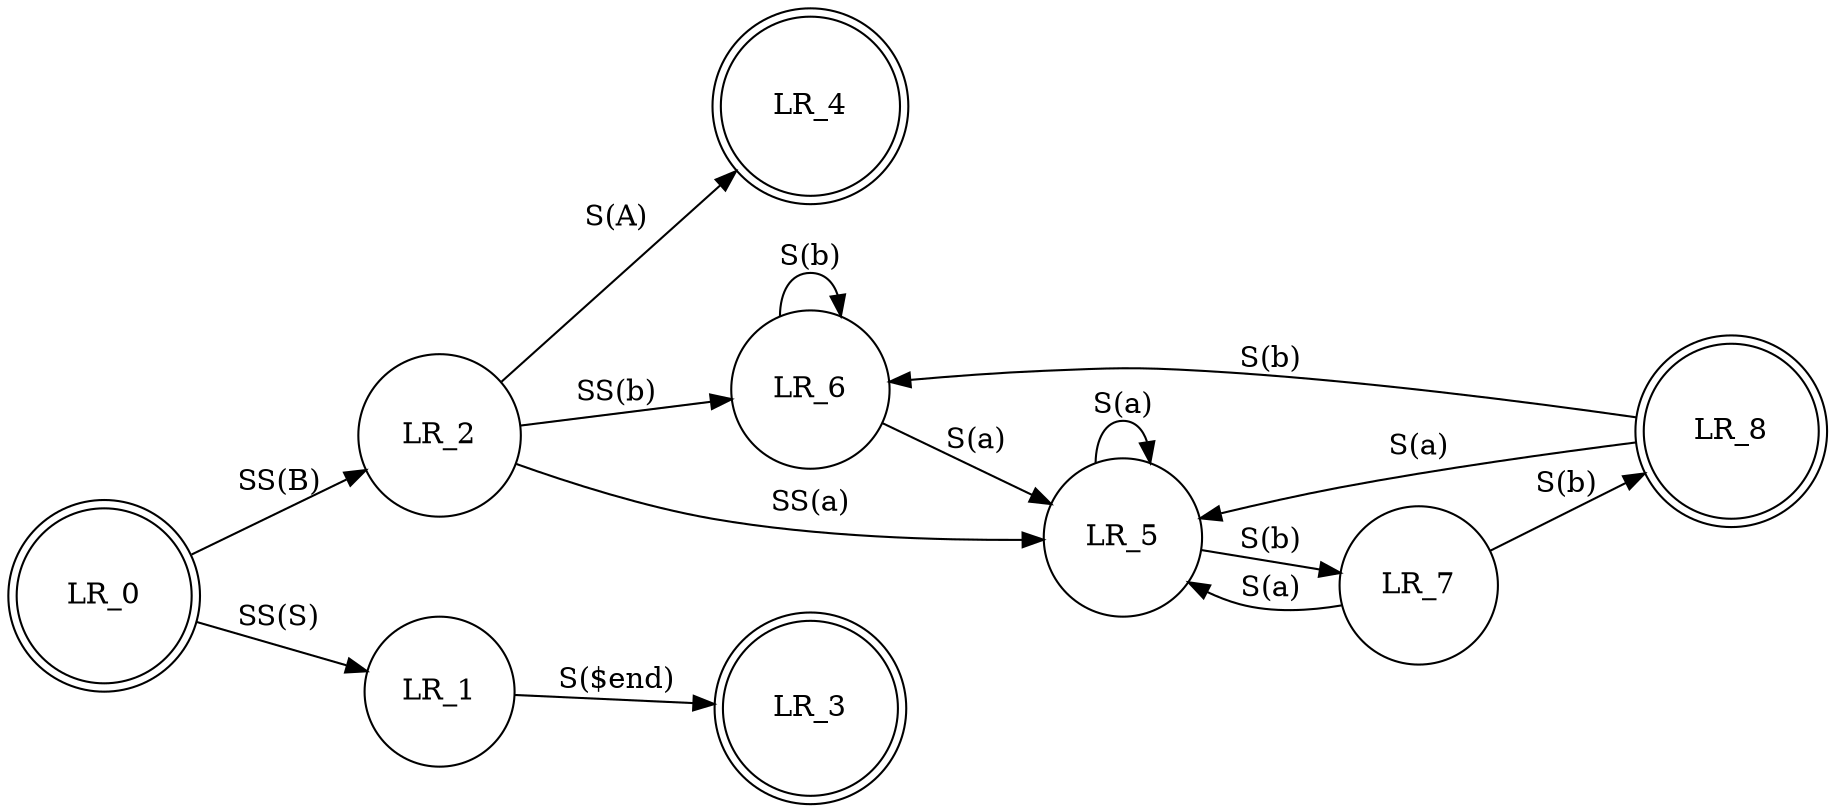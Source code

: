 digraph finite_state_machine {
	node [label="\N", shape=doublecircle];
	graph [rankdir=LR];
	graph [bb="0,0,916,376"];
	LR_0 [pos="50,123", width="1.17", height="1.17"];
	LR_3 [pos="401,42", width="1.17", height="1.17"];
	LR_4 [pos="401,333", width="1.19", height="1.19"];
	LR_8 [pos="866,174", width="1.17", height="1.17"];
	LR_2 [shape=circle, pos="219,169", width="1.08", height="1.08"];
	LR_1 [shape=circle, pos="219,65", width="1.00", height="1.00"];
	LR_6 [shape=circle, pos="401,196", width="1.06", height="1.06"];
	LR_5 [shape=circle, pos="558,120", width="1.06", height="1.06"];
	LR_7 [shape=circle, pos="710,100", width="1.06", height="1.06"];
	LR_0 -> LR_2 [label="SS(B)", pos="e,181,159 91,134 115,141 146,149 172,156", lp="136,162"];
	LR_0 -> LR_1 [label="SS(S)", pos="e,185,77 90,109 116,100 150,89 177,80", lp="136,113"];
	LR_1 -> LR_3 [label="S($end)", pos="e,359,47 255,60 282,57 320,52 349,48", lp="308,69"];
	LR_2 -> LR_6 [label="SS(b)", pos="e,363,191 258,175 286,180 324,185 353,189", lp="308,195"];
	LR_2 -> LR_5 [label="SS(a)", pos="e,520,119 256,156 284,146 323,135 358,129 410,120 470,118 511,119", lp="401,139"];
	LR_2 -> LR_4 [label="S(A)", pos="e,367,307 245,199 283,238 328,276 360,301", lp="308,293"];
	LR_5 -> LR_7 [label="S(b)", pos="e,672,105 596,115 616,112 641,109 663,106", lp="634,121"];
	LR_5 -> LR_5 [label="S(a)", pos="e,531,147 585,147 590,162 581,176 558,176 539,176 530,167 530,155", lp="558,186"];
	LR_6 -> LR_6 [label="S(b)", pos="e,374,223 428,223 433,238 424,252 401,252 382,252 373,243 373,231", lp="401,262"];
	LR_6 -> LR_5 [label="S(a)", pos="e,524,137 435,179 459,168 491,153 516,141", lp="482,176"];
	LR_7 -> LR_8 [label="S(b)", pos="e,830,152 746,113 764,121 787,130 806,140 811,143 816,145 821,148", lp="786,150"];
	LR_7 -> LR_5 [label="S(a)", pos="s,587,95 594,91 599,88 605,86 614,83 634,78 656,81 674,86", lp="634,96"];
	LR_8 -> LR_6 [label="S(b)", pos="s,439,199 448,200 470,201 496,203 520,205 554,206 563,206 596,205 677,200 771,188 824,180", lp="634,212"];
	LR_8 -> LR_5 [label="S(a)", pos="s,595,130 604,133 607,134 611,134 614,135 681,150 698,154 766,164 785,167 806,169 824,170", lp="710,170"];
}
